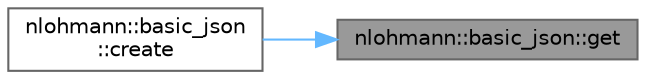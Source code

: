 digraph "nlohmann::basic_json::get"
{
 // LATEX_PDF_SIZE
  bgcolor="transparent";
  edge [fontname=Helvetica,fontsize=10,labelfontname=Helvetica,labelfontsize=10];
  node [fontname=Helvetica,fontsize=10,shape=box,height=0.2,width=0.4];
  rankdir="RL";
  Node1 [label="nlohmann::basic_json::get",height=0.2,width=0.4,color="gray40", fillcolor="grey60", style="filled", fontcolor="black",tooltip="get special-case overload"];
  Node1 -> Node2 [dir="back",color="steelblue1",style="solid"];
  Node2 [label="nlohmann::basic_json\l::create",height=0.2,width=0.4,color="grey40", fillcolor="white", style="filled",URL="$a01659.html#a9a240441a9ebe4b15fe026da9726387c",tooltip="helper for exception-safe object creation"];
}
